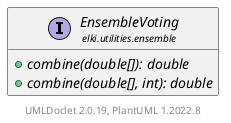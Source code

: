 @startuml
    remove .*\.(Instance|Par|Parameterizer|Factory)$
    set namespaceSeparator none
    hide empty fields
    hide empty methods

    interface "<size:14>EnsembleVoting\n<size:10>elki.utilities.ensemble" as elki.utilities.ensemble.EnsembleVoting [[EnsembleVoting.html]] {
        {abstract} +combine(double[]): double
        {abstract} +combine(double[], int): double
    }

    center footer UMLDoclet 2.0.19, PlantUML 1.2022.8
@enduml
